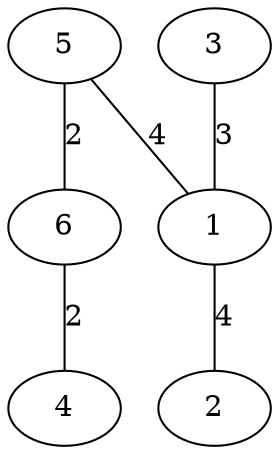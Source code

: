 graph G {
      5 -- 6 [label="2"];
      5 -- 1 [label="4"];
      6 -- 4 [label="2"];
      3 -- 1 [label="3"];
      1 -- 2 [label="4"];
}
